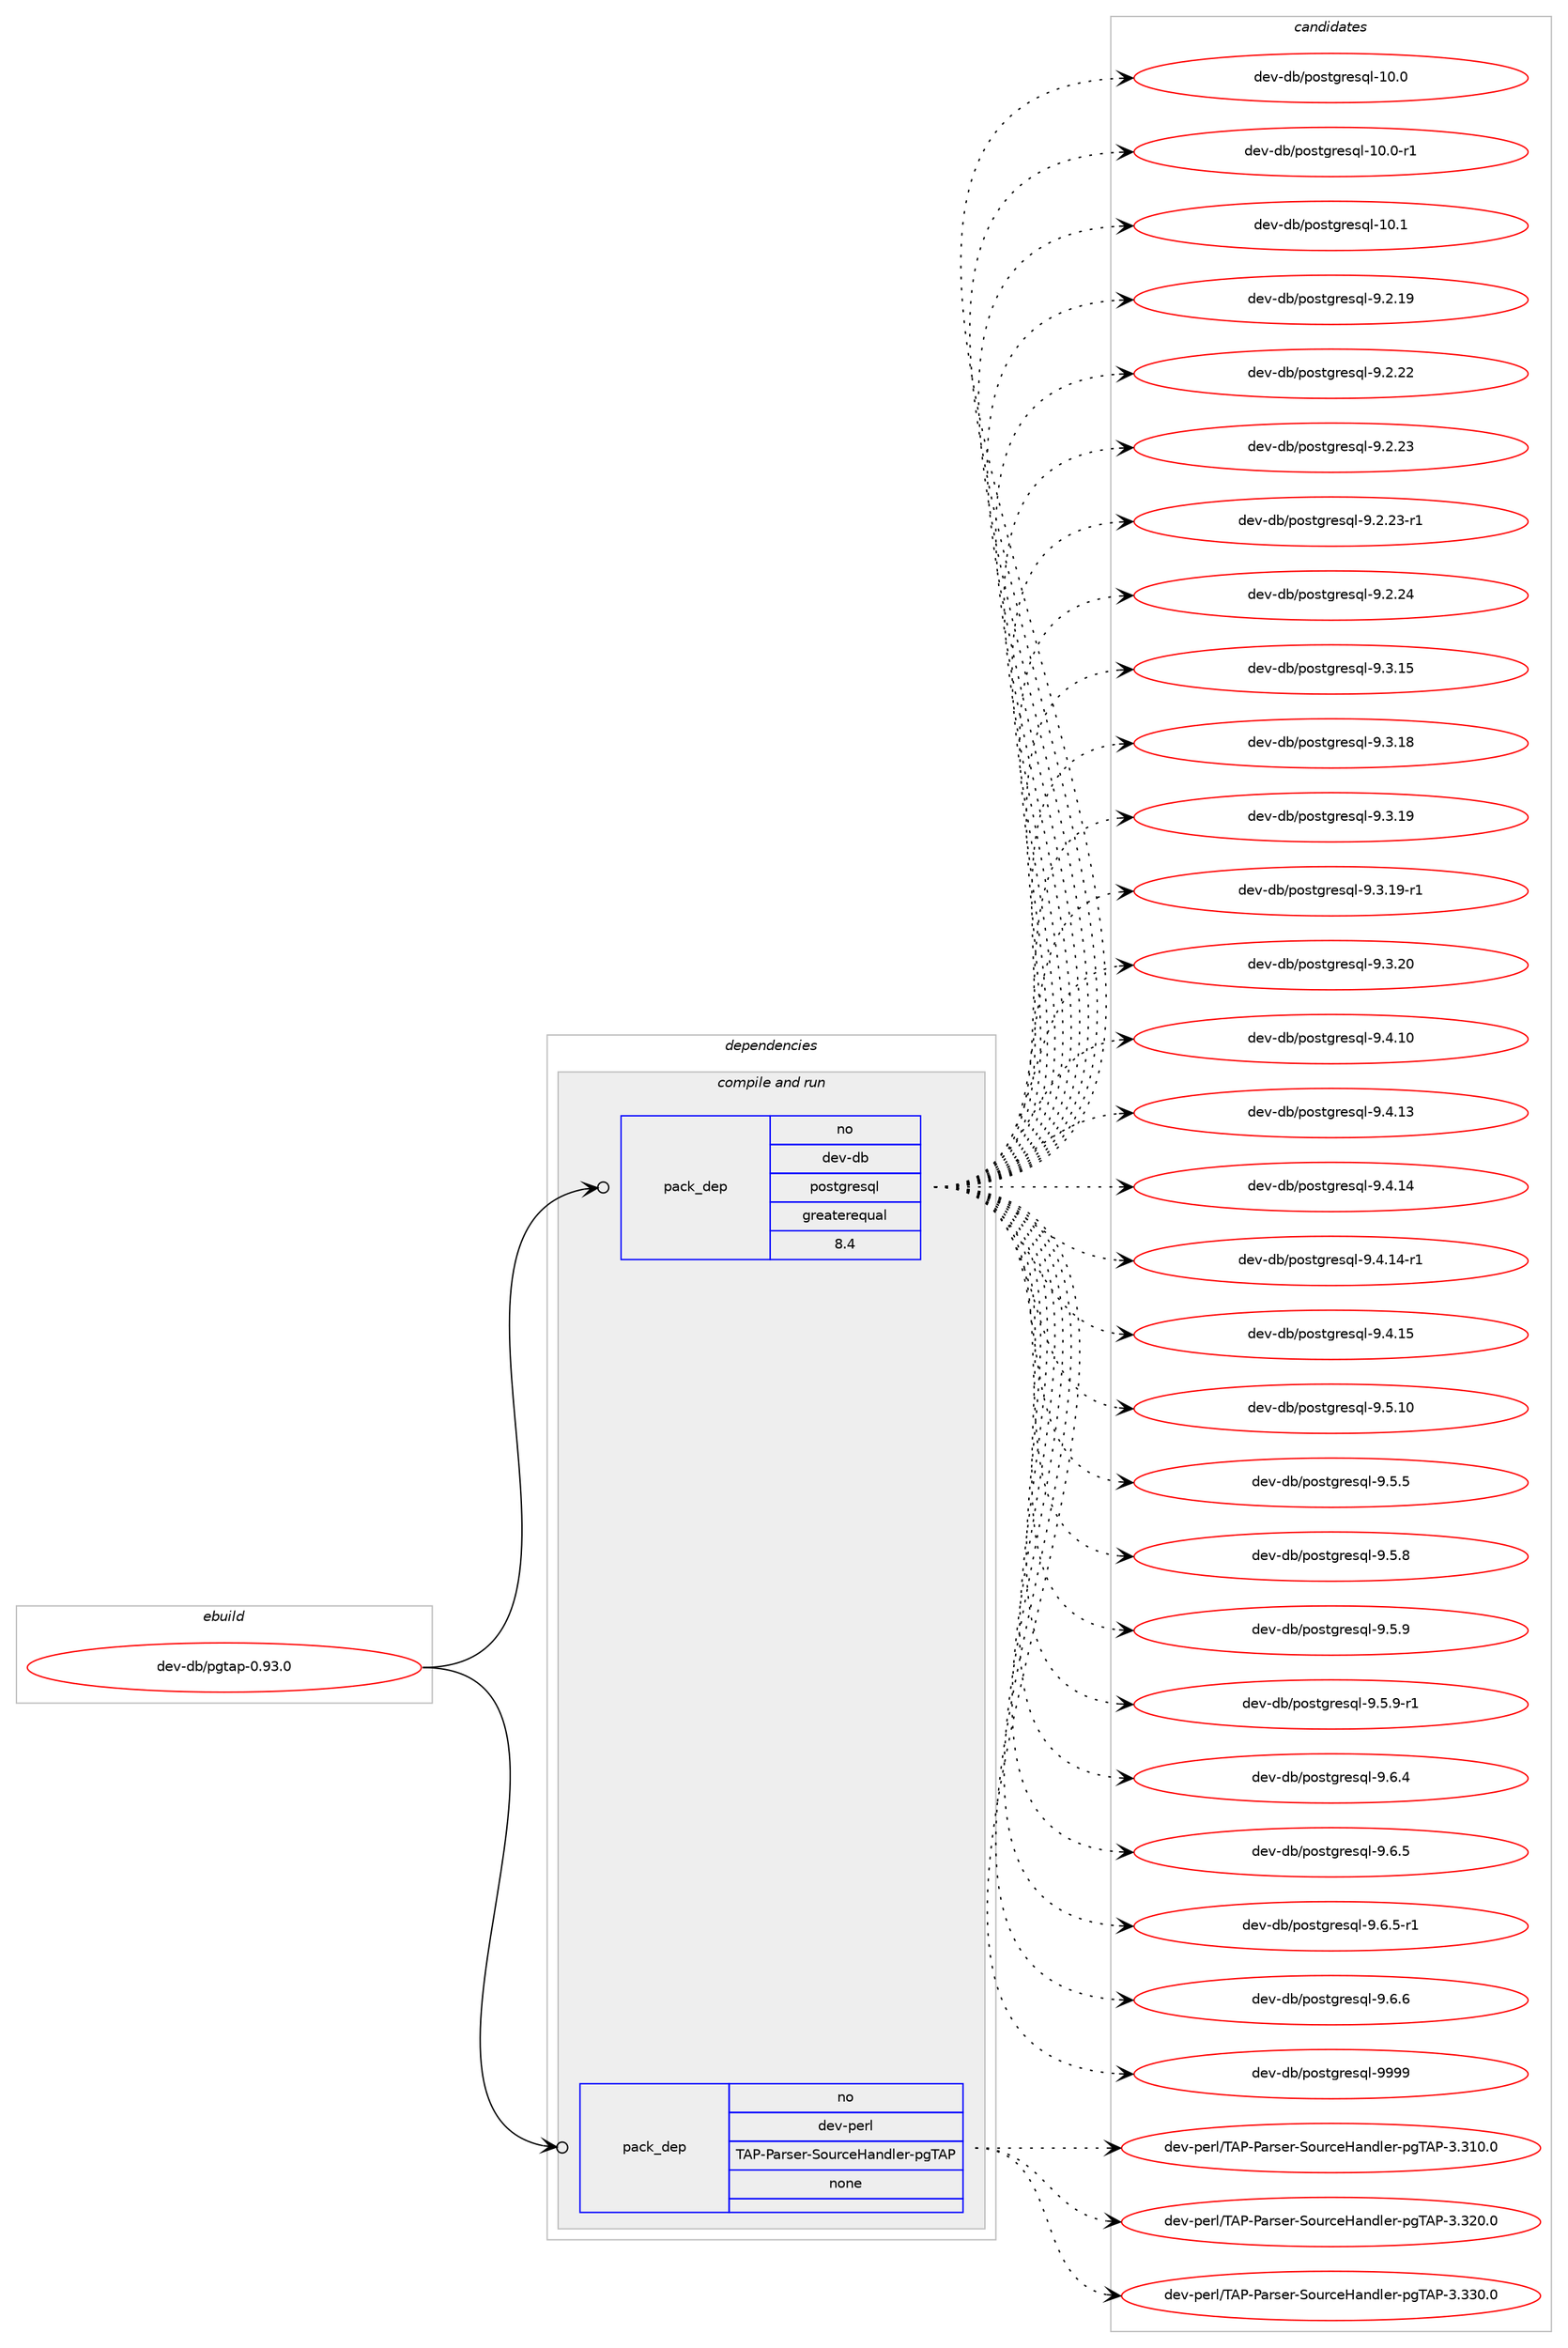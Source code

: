 digraph prolog {

# *************
# Graph options
# *************

newrank=true;
concentrate=true;
compound=true;
graph [rankdir=LR,fontname=Helvetica,fontsize=10,ranksep=1.5];#, ranksep=2.5, nodesep=0.2];
edge  [arrowhead=vee];
node  [fontname=Helvetica,fontsize=10];

# **********
# The ebuild
# **********

subgraph cluster_leftcol {
color=gray;
rank=same;
label=<<i>ebuild</i>>;
id [label="dev-db/pgtap-0.93.0", color=red, width=4, href="../dev-db/pgtap-0.93.0.svg"];
}

# ****************
# The dependencies
# ****************

subgraph cluster_midcol {
color=gray;
label=<<i>dependencies</i>>;
subgraph cluster_compile {
fillcolor="#eeeeee";
style=filled;
label=<<i>compile</i>>;
}
subgraph cluster_compileandrun {
fillcolor="#eeeeee";
style=filled;
label=<<i>compile and run</i>>;
subgraph pack50752 {
dependency68816 [label=<<TABLE BORDER="0" CELLBORDER="1" CELLSPACING="0" CELLPADDING="4" WIDTH="220"><TR><TD ROWSPAN="6" CELLPADDING="30">pack_dep</TD></TR><TR><TD WIDTH="110">no</TD></TR><TR><TD>dev-db</TD></TR><TR><TD>postgresql</TD></TR><TR><TD>greaterequal</TD></TR><TR><TD>8.4</TD></TR></TABLE>>, shape=none, color=blue];
}
id:e -> dependency68816:w [weight=20,style="solid",arrowhead="odotvee"];
subgraph pack50753 {
dependency68817 [label=<<TABLE BORDER="0" CELLBORDER="1" CELLSPACING="0" CELLPADDING="4" WIDTH="220"><TR><TD ROWSPAN="6" CELLPADDING="30">pack_dep</TD></TR><TR><TD WIDTH="110">no</TD></TR><TR><TD>dev-perl</TD></TR><TR><TD>TAP-Parser-SourceHandler-pgTAP</TD></TR><TR><TD>none</TD></TR><TR><TD></TD></TR></TABLE>>, shape=none, color=blue];
}
id:e -> dependency68817:w [weight=20,style="solid",arrowhead="odotvee"];
}
subgraph cluster_run {
fillcolor="#eeeeee";
style=filled;
label=<<i>run</i>>;
}
}

# **************
# The candidates
# **************

subgraph cluster_choices {
rank=same;
color=gray;
label=<<i>candidates</i>>;

subgraph choice50752 {
color=black;
nodesep=1;
choice1001011184510098471121111151161031141011151131084549484648 [label="dev-db/postgresql-10.0", color=red, width=4,href="../dev-db/postgresql-10.0.svg"];
choice10010111845100984711211111511610311410111511310845494846484511449 [label="dev-db/postgresql-10.0-r1", color=red, width=4,href="../dev-db/postgresql-10.0-r1.svg"];
choice1001011184510098471121111151161031141011151131084549484649 [label="dev-db/postgresql-10.1", color=red, width=4,href="../dev-db/postgresql-10.1.svg"];
choice10010111845100984711211111511610311410111511310845574650464957 [label="dev-db/postgresql-9.2.19", color=red, width=4,href="../dev-db/postgresql-9.2.19.svg"];
choice10010111845100984711211111511610311410111511310845574650465050 [label="dev-db/postgresql-9.2.22", color=red, width=4,href="../dev-db/postgresql-9.2.22.svg"];
choice10010111845100984711211111511610311410111511310845574650465051 [label="dev-db/postgresql-9.2.23", color=red, width=4,href="../dev-db/postgresql-9.2.23.svg"];
choice100101118451009847112111115116103114101115113108455746504650514511449 [label="dev-db/postgresql-9.2.23-r1", color=red, width=4,href="../dev-db/postgresql-9.2.23-r1.svg"];
choice10010111845100984711211111511610311410111511310845574650465052 [label="dev-db/postgresql-9.2.24", color=red, width=4,href="../dev-db/postgresql-9.2.24.svg"];
choice10010111845100984711211111511610311410111511310845574651464953 [label="dev-db/postgresql-9.3.15", color=red, width=4,href="../dev-db/postgresql-9.3.15.svg"];
choice10010111845100984711211111511610311410111511310845574651464956 [label="dev-db/postgresql-9.3.18", color=red, width=4,href="../dev-db/postgresql-9.3.18.svg"];
choice10010111845100984711211111511610311410111511310845574651464957 [label="dev-db/postgresql-9.3.19", color=red, width=4,href="../dev-db/postgresql-9.3.19.svg"];
choice100101118451009847112111115116103114101115113108455746514649574511449 [label="dev-db/postgresql-9.3.19-r1", color=red, width=4,href="../dev-db/postgresql-9.3.19-r1.svg"];
choice10010111845100984711211111511610311410111511310845574651465048 [label="dev-db/postgresql-9.3.20", color=red, width=4,href="../dev-db/postgresql-9.3.20.svg"];
choice10010111845100984711211111511610311410111511310845574652464948 [label="dev-db/postgresql-9.4.10", color=red, width=4,href="../dev-db/postgresql-9.4.10.svg"];
choice10010111845100984711211111511610311410111511310845574652464951 [label="dev-db/postgresql-9.4.13", color=red, width=4,href="../dev-db/postgresql-9.4.13.svg"];
choice10010111845100984711211111511610311410111511310845574652464952 [label="dev-db/postgresql-9.4.14", color=red, width=4,href="../dev-db/postgresql-9.4.14.svg"];
choice100101118451009847112111115116103114101115113108455746524649524511449 [label="dev-db/postgresql-9.4.14-r1", color=red, width=4,href="../dev-db/postgresql-9.4.14-r1.svg"];
choice10010111845100984711211111511610311410111511310845574652464953 [label="dev-db/postgresql-9.4.15", color=red, width=4,href="../dev-db/postgresql-9.4.15.svg"];
choice10010111845100984711211111511610311410111511310845574653464948 [label="dev-db/postgresql-9.5.10", color=red, width=4,href="../dev-db/postgresql-9.5.10.svg"];
choice100101118451009847112111115116103114101115113108455746534653 [label="dev-db/postgresql-9.5.5", color=red, width=4,href="../dev-db/postgresql-9.5.5.svg"];
choice100101118451009847112111115116103114101115113108455746534656 [label="dev-db/postgresql-9.5.8", color=red, width=4,href="../dev-db/postgresql-9.5.8.svg"];
choice100101118451009847112111115116103114101115113108455746534657 [label="dev-db/postgresql-9.5.9", color=red, width=4,href="../dev-db/postgresql-9.5.9.svg"];
choice1001011184510098471121111151161031141011151131084557465346574511449 [label="dev-db/postgresql-9.5.9-r1", color=red, width=4,href="../dev-db/postgresql-9.5.9-r1.svg"];
choice100101118451009847112111115116103114101115113108455746544652 [label="dev-db/postgresql-9.6.4", color=red, width=4,href="../dev-db/postgresql-9.6.4.svg"];
choice100101118451009847112111115116103114101115113108455746544653 [label="dev-db/postgresql-9.6.5", color=red, width=4,href="../dev-db/postgresql-9.6.5.svg"];
choice1001011184510098471121111151161031141011151131084557465446534511449 [label="dev-db/postgresql-9.6.5-r1", color=red, width=4,href="../dev-db/postgresql-9.6.5-r1.svg"];
choice100101118451009847112111115116103114101115113108455746544654 [label="dev-db/postgresql-9.6.6", color=red, width=4,href="../dev-db/postgresql-9.6.6.svg"];
choice1001011184510098471121111151161031141011151131084557575757 [label="dev-db/postgresql-9999", color=red, width=4,href="../dev-db/postgresql-9999.svg"];
dependency68816:e -> choice1001011184510098471121111151161031141011151131084549484648:w [style=dotted,weight="100"];
dependency68816:e -> choice10010111845100984711211111511610311410111511310845494846484511449:w [style=dotted,weight="100"];
dependency68816:e -> choice1001011184510098471121111151161031141011151131084549484649:w [style=dotted,weight="100"];
dependency68816:e -> choice10010111845100984711211111511610311410111511310845574650464957:w [style=dotted,weight="100"];
dependency68816:e -> choice10010111845100984711211111511610311410111511310845574650465050:w [style=dotted,weight="100"];
dependency68816:e -> choice10010111845100984711211111511610311410111511310845574650465051:w [style=dotted,weight="100"];
dependency68816:e -> choice100101118451009847112111115116103114101115113108455746504650514511449:w [style=dotted,weight="100"];
dependency68816:e -> choice10010111845100984711211111511610311410111511310845574650465052:w [style=dotted,weight="100"];
dependency68816:e -> choice10010111845100984711211111511610311410111511310845574651464953:w [style=dotted,weight="100"];
dependency68816:e -> choice10010111845100984711211111511610311410111511310845574651464956:w [style=dotted,weight="100"];
dependency68816:e -> choice10010111845100984711211111511610311410111511310845574651464957:w [style=dotted,weight="100"];
dependency68816:e -> choice100101118451009847112111115116103114101115113108455746514649574511449:w [style=dotted,weight="100"];
dependency68816:e -> choice10010111845100984711211111511610311410111511310845574651465048:w [style=dotted,weight="100"];
dependency68816:e -> choice10010111845100984711211111511610311410111511310845574652464948:w [style=dotted,weight="100"];
dependency68816:e -> choice10010111845100984711211111511610311410111511310845574652464951:w [style=dotted,weight="100"];
dependency68816:e -> choice10010111845100984711211111511610311410111511310845574652464952:w [style=dotted,weight="100"];
dependency68816:e -> choice100101118451009847112111115116103114101115113108455746524649524511449:w [style=dotted,weight="100"];
dependency68816:e -> choice10010111845100984711211111511610311410111511310845574652464953:w [style=dotted,weight="100"];
dependency68816:e -> choice10010111845100984711211111511610311410111511310845574653464948:w [style=dotted,weight="100"];
dependency68816:e -> choice100101118451009847112111115116103114101115113108455746534653:w [style=dotted,weight="100"];
dependency68816:e -> choice100101118451009847112111115116103114101115113108455746534656:w [style=dotted,weight="100"];
dependency68816:e -> choice100101118451009847112111115116103114101115113108455746534657:w [style=dotted,weight="100"];
dependency68816:e -> choice1001011184510098471121111151161031141011151131084557465346574511449:w [style=dotted,weight="100"];
dependency68816:e -> choice100101118451009847112111115116103114101115113108455746544652:w [style=dotted,weight="100"];
dependency68816:e -> choice100101118451009847112111115116103114101115113108455746544653:w [style=dotted,weight="100"];
dependency68816:e -> choice1001011184510098471121111151161031141011151131084557465446534511449:w [style=dotted,weight="100"];
dependency68816:e -> choice100101118451009847112111115116103114101115113108455746544654:w [style=dotted,weight="100"];
dependency68816:e -> choice1001011184510098471121111151161031141011151131084557575757:w [style=dotted,weight="100"];
}
subgraph choice50753 {
color=black;
nodesep=1;
choice10010111845112101114108478465804580971141151011144583111117114991017297110100108101114451121038465804551465149484648 [label="dev-perl/TAP-Parser-SourceHandler-pgTAP-3.310.0", color=red, width=4,href="../dev-perl/TAP-Parser-SourceHandler-pgTAP-3.310.0.svg"];
choice10010111845112101114108478465804580971141151011144583111117114991017297110100108101114451121038465804551465150484648 [label="dev-perl/TAP-Parser-SourceHandler-pgTAP-3.320.0", color=red, width=4,href="../dev-perl/TAP-Parser-SourceHandler-pgTAP-3.320.0.svg"];
choice10010111845112101114108478465804580971141151011144583111117114991017297110100108101114451121038465804551465151484648 [label="dev-perl/TAP-Parser-SourceHandler-pgTAP-3.330.0", color=red, width=4,href="../dev-perl/TAP-Parser-SourceHandler-pgTAP-3.330.0.svg"];
dependency68817:e -> choice10010111845112101114108478465804580971141151011144583111117114991017297110100108101114451121038465804551465149484648:w [style=dotted,weight="100"];
dependency68817:e -> choice10010111845112101114108478465804580971141151011144583111117114991017297110100108101114451121038465804551465150484648:w [style=dotted,weight="100"];
dependency68817:e -> choice10010111845112101114108478465804580971141151011144583111117114991017297110100108101114451121038465804551465151484648:w [style=dotted,weight="100"];
}
}

}
